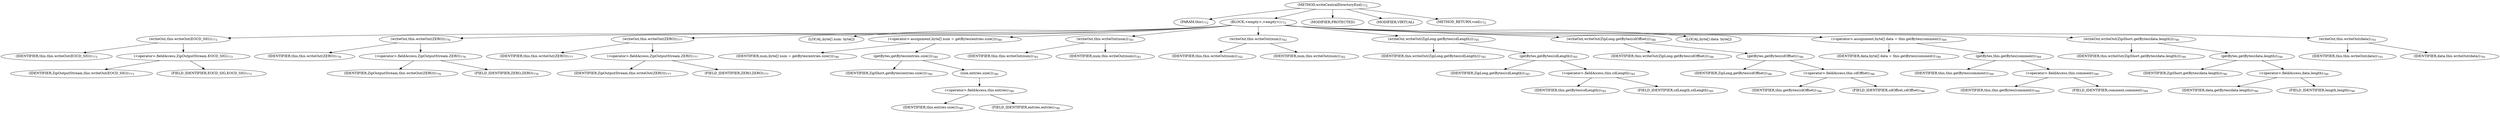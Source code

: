 digraph "writeCentralDirectoryEnd" {  
"1680" [label = <(METHOD,writeCentralDirectoryEnd)<SUB>772</SUB>> ]
"89" [label = <(PARAM,this)<SUB>772</SUB>> ]
"1681" [label = <(BLOCK,&lt;empty&gt;,&lt;empty&gt;)<SUB>772</SUB>> ]
"1682" [label = <(writeOut,this.writeOut(EOCD_SIG))<SUB>773</SUB>> ]
"88" [label = <(IDENTIFIER,this,this.writeOut(EOCD_SIG))<SUB>773</SUB>> ]
"1683" [label = <(&lt;operator&gt;.fieldAccess,ZipOutputStream.EOCD_SIG)<SUB>773</SUB>> ]
"1684" [label = <(IDENTIFIER,ZipOutputStream,this.writeOut(EOCD_SIG))<SUB>773</SUB>> ]
"1685" [label = <(FIELD_IDENTIFIER,EOCD_SIG,EOCD_SIG)<SUB>773</SUB>> ]
"1686" [label = <(writeOut,this.writeOut(ZERO))<SUB>776</SUB>> ]
"90" [label = <(IDENTIFIER,this,this.writeOut(ZERO))<SUB>776</SUB>> ]
"1687" [label = <(&lt;operator&gt;.fieldAccess,ZipOutputStream.ZERO)<SUB>776</SUB>> ]
"1688" [label = <(IDENTIFIER,ZipOutputStream,this.writeOut(ZERO))<SUB>776</SUB>> ]
"1689" [label = <(FIELD_IDENTIFIER,ZERO,ZERO)<SUB>776</SUB>> ]
"1690" [label = <(writeOut,this.writeOut(ZERO))<SUB>777</SUB>> ]
"91" [label = <(IDENTIFIER,this,this.writeOut(ZERO))<SUB>777</SUB>> ]
"1691" [label = <(&lt;operator&gt;.fieldAccess,ZipOutputStream.ZERO)<SUB>777</SUB>> ]
"1692" [label = <(IDENTIFIER,ZipOutputStream,this.writeOut(ZERO))<SUB>777</SUB>> ]
"1693" [label = <(FIELD_IDENTIFIER,ZERO,ZERO)<SUB>777</SUB>> ]
"1694" [label = <(LOCAL,byte[] num: byte[])> ]
"1695" [label = <(&lt;operator&gt;.assignment,byte[] num = getBytes(entries.size()))<SUB>780</SUB>> ]
"1696" [label = <(IDENTIFIER,num,byte[] num = getBytes(entries.size()))<SUB>780</SUB>> ]
"1697" [label = <(getBytes,getBytes(entries.size()))<SUB>780</SUB>> ]
"1698" [label = <(IDENTIFIER,ZipShort,getBytes(entries.size()))<SUB>780</SUB>> ]
"1699" [label = <(size,entries.size())<SUB>780</SUB>> ]
"1700" [label = <(&lt;operator&gt;.fieldAccess,this.entries)<SUB>780</SUB>> ]
"1701" [label = <(IDENTIFIER,this,entries.size())<SUB>780</SUB>> ]
"1702" [label = <(FIELD_IDENTIFIER,entries,entries)<SUB>780</SUB>> ]
"1703" [label = <(writeOut,this.writeOut(num))<SUB>781</SUB>> ]
"92" [label = <(IDENTIFIER,this,this.writeOut(num))<SUB>781</SUB>> ]
"1704" [label = <(IDENTIFIER,num,this.writeOut(num))<SUB>781</SUB>> ]
"1705" [label = <(writeOut,this.writeOut(num))<SUB>782</SUB>> ]
"93" [label = <(IDENTIFIER,this,this.writeOut(num))<SUB>782</SUB>> ]
"1706" [label = <(IDENTIFIER,num,this.writeOut(num))<SUB>782</SUB>> ]
"1707" [label = <(writeOut,writeOut(ZipLong.getBytes(cdLength)))<SUB>785</SUB>> ]
"94" [label = <(IDENTIFIER,this,writeOut(ZipLong.getBytes(cdLength)))<SUB>785</SUB>> ]
"1708" [label = <(getBytes,getBytes(cdLength))<SUB>785</SUB>> ]
"1709" [label = <(IDENTIFIER,ZipLong,getBytes(cdLength))<SUB>785</SUB>> ]
"1710" [label = <(&lt;operator&gt;.fieldAccess,this.cdLength)<SUB>785</SUB>> ]
"1711" [label = <(IDENTIFIER,this,getBytes(cdLength))<SUB>785</SUB>> ]
"1712" [label = <(FIELD_IDENTIFIER,cdLength,cdLength)<SUB>785</SUB>> ]
"1713" [label = <(writeOut,writeOut(ZipLong.getBytes(cdOffset)))<SUB>786</SUB>> ]
"95" [label = <(IDENTIFIER,this,writeOut(ZipLong.getBytes(cdOffset)))<SUB>786</SUB>> ]
"1714" [label = <(getBytes,getBytes(cdOffset))<SUB>786</SUB>> ]
"1715" [label = <(IDENTIFIER,ZipLong,getBytes(cdOffset))<SUB>786</SUB>> ]
"1716" [label = <(&lt;operator&gt;.fieldAccess,this.cdOffset)<SUB>786</SUB>> ]
"1717" [label = <(IDENTIFIER,this,getBytes(cdOffset))<SUB>786</SUB>> ]
"1718" [label = <(FIELD_IDENTIFIER,cdOffset,cdOffset)<SUB>786</SUB>> ]
"1719" [label = <(LOCAL,byte[] data: byte[])> ]
"1720" [label = <(&lt;operator&gt;.assignment,byte[] data = this.getBytes(comment))<SUB>789</SUB>> ]
"1721" [label = <(IDENTIFIER,data,byte[] data = this.getBytes(comment))<SUB>789</SUB>> ]
"1722" [label = <(getBytes,this.getBytes(comment))<SUB>789</SUB>> ]
"96" [label = <(IDENTIFIER,this,this.getBytes(comment))<SUB>789</SUB>> ]
"1723" [label = <(&lt;operator&gt;.fieldAccess,this.comment)<SUB>789</SUB>> ]
"1724" [label = <(IDENTIFIER,this,this.getBytes(comment))<SUB>789</SUB>> ]
"1725" [label = <(FIELD_IDENTIFIER,comment,comment)<SUB>789</SUB>> ]
"1726" [label = <(writeOut,writeOut(ZipShort.getBytes(data.length)))<SUB>790</SUB>> ]
"97" [label = <(IDENTIFIER,this,writeOut(ZipShort.getBytes(data.length)))<SUB>790</SUB>> ]
"1727" [label = <(getBytes,getBytes(data.length))<SUB>790</SUB>> ]
"1728" [label = <(IDENTIFIER,ZipShort,getBytes(data.length))<SUB>790</SUB>> ]
"1729" [label = <(&lt;operator&gt;.fieldAccess,data.length)<SUB>790</SUB>> ]
"1730" [label = <(IDENTIFIER,data,getBytes(data.length))<SUB>790</SUB>> ]
"1731" [label = <(FIELD_IDENTIFIER,length,length)<SUB>790</SUB>> ]
"1732" [label = <(writeOut,this.writeOut(data))<SUB>791</SUB>> ]
"98" [label = <(IDENTIFIER,this,this.writeOut(data))<SUB>791</SUB>> ]
"1733" [label = <(IDENTIFIER,data,this.writeOut(data))<SUB>791</SUB>> ]
"1734" [label = <(MODIFIER,PROTECTED)> ]
"1735" [label = <(MODIFIER,VIRTUAL)> ]
"1736" [label = <(METHOD_RETURN,void)<SUB>772</SUB>> ]
  "1680" -> "89" 
  "1680" -> "1681" 
  "1680" -> "1734" 
  "1680" -> "1735" 
  "1680" -> "1736" 
  "1681" -> "1682" 
  "1681" -> "1686" 
  "1681" -> "1690" 
  "1681" -> "1694" 
  "1681" -> "1695" 
  "1681" -> "1703" 
  "1681" -> "1705" 
  "1681" -> "1707" 
  "1681" -> "1713" 
  "1681" -> "1719" 
  "1681" -> "1720" 
  "1681" -> "1726" 
  "1681" -> "1732" 
  "1682" -> "88" 
  "1682" -> "1683" 
  "1683" -> "1684" 
  "1683" -> "1685" 
  "1686" -> "90" 
  "1686" -> "1687" 
  "1687" -> "1688" 
  "1687" -> "1689" 
  "1690" -> "91" 
  "1690" -> "1691" 
  "1691" -> "1692" 
  "1691" -> "1693" 
  "1695" -> "1696" 
  "1695" -> "1697" 
  "1697" -> "1698" 
  "1697" -> "1699" 
  "1699" -> "1700" 
  "1700" -> "1701" 
  "1700" -> "1702" 
  "1703" -> "92" 
  "1703" -> "1704" 
  "1705" -> "93" 
  "1705" -> "1706" 
  "1707" -> "94" 
  "1707" -> "1708" 
  "1708" -> "1709" 
  "1708" -> "1710" 
  "1710" -> "1711" 
  "1710" -> "1712" 
  "1713" -> "95" 
  "1713" -> "1714" 
  "1714" -> "1715" 
  "1714" -> "1716" 
  "1716" -> "1717" 
  "1716" -> "1718" 
  "1720" -> "1721" 
  "1720" -> "1722" 
  "1722" -> "96" 
  "1722" -> "1723" 
  "1723" -> "1724" 
  "1723" -> "1725" 
  "1726" -> "97" 
  "1726" -> "1727" 
  "1727" -> "1728" 
  "1727" -> "1729" 
  "1729" -> "1730" 
  "1729" -> "1731" 
  "1732" -> "98" 
  "1732" -> "1733" 
}
